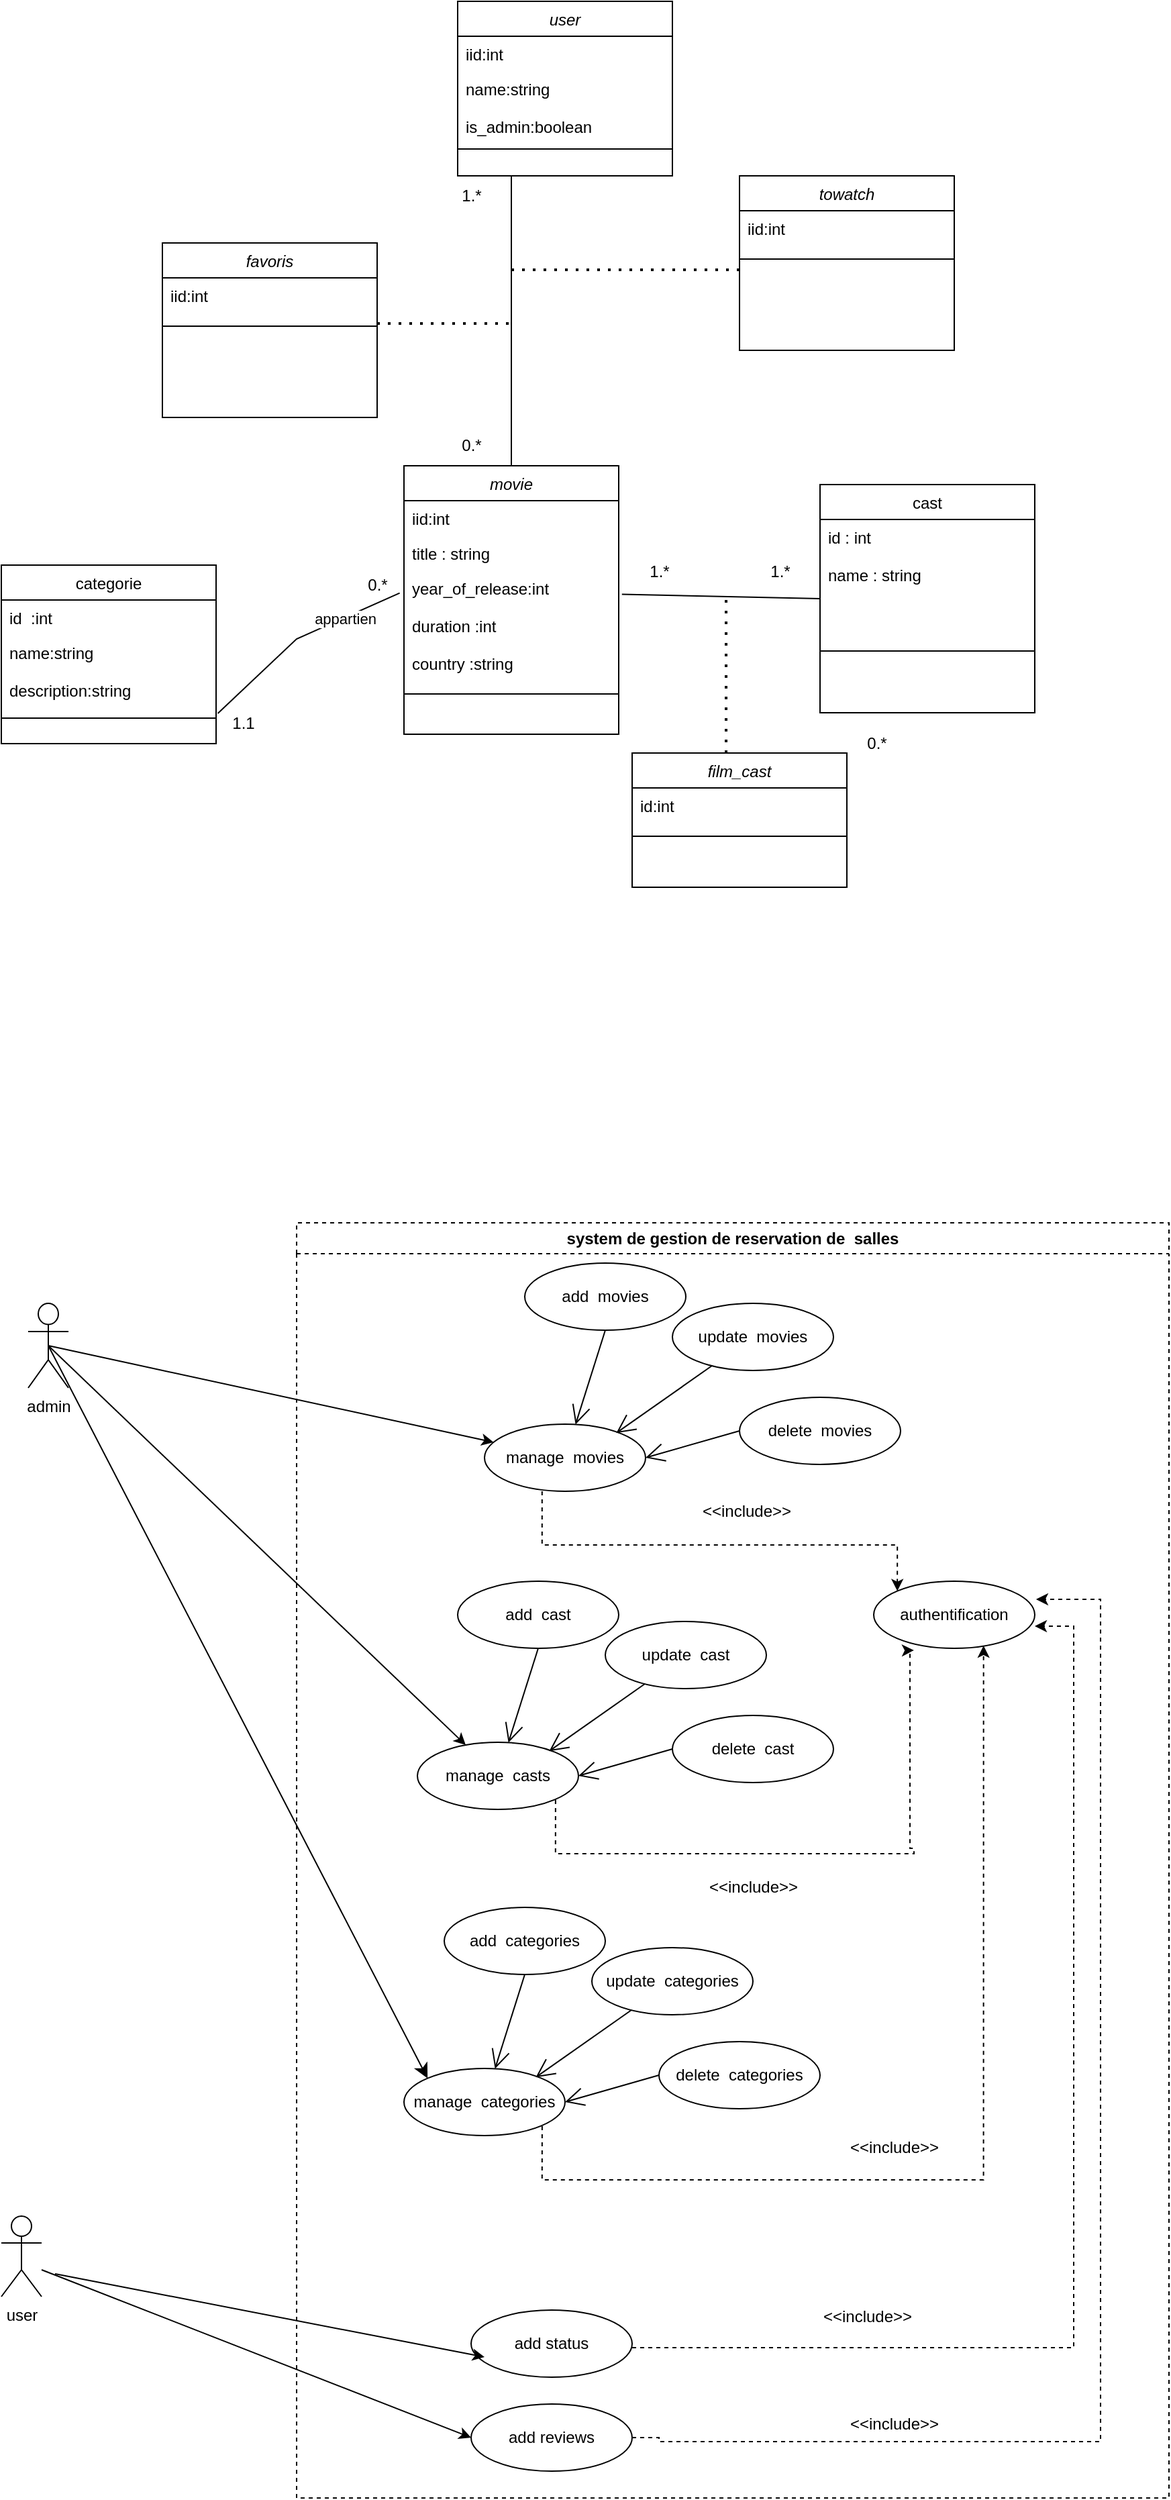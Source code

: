 <mxfile version="22.1.7" type="github">
  <diagram id="C5RBs43oDa-KdzZeNtuy" name="Page-1">
    <mxGraphModel dx="664" dy="873" grid="1" gridSize="10" guides="1" tooltips="1" connect="1" arrows="1" fold="1" page="1" pageScale="1" pageWidth="1169" pageHeight="1654" math="0" shadow="0">
      <root>
        <mxCell id="WIyWlLk6GJQsqaUBKTNV-0" />
        <mxCell id="WIyWlLk6GJQsqaUBKTNV-1" parent="WIyWlLk6GJQsqaUBKTNV-0" />
        <mxCell id="AUMObjJzkd-vCl0NootR-0" value="movie" style="swimlane;fontStyle=2;align=center;verticalAlign=top;childLayout=stackLayout;horizontal=1;startSize=26;horizontalStack=0;resizeParent=1;resizeLast=0;collapsible=1;marginBottom=0;rounded=0;shadow=0;strokeWidth=1;" parent="WIyWlLk6GJQsqaUBKTNV-1" vertex="1">
          <mxGeometry x="350" y="386" width="160" height="200" as="geometry">
            <mxRectangle x="230" y="140" width="160" height="26" as="alternateBounds" />
          </mxGeometry>
        </mxCell>
        <mxCell id="AUMObjJzkd-vCl0NootR-1" value="iid:int" style="text;align=left;verticalAlign=top;spacingLeft=4;spacingRight=4;overflow=hidden;rotatable=0;points=[[0,0.5],[1,0.5]];portConstraint=eastwest;" parent="AUMObjJzkd-vCl0NootR-0" vertex="1">
          <mxGeometry y="26" width="160" height="26" as="geometry" />
        </mxCell>
        <mxCell id="AUMObjJzkd-vCl0NootR-2" value="title : string" style="text;align=left;verticalAlign=top;spacingLeft=4;spacingRight=4;overflow=hidden;rotatable=0;points=[[0,0.5],[1,0.5]];portConstraint=eastwest;rounded=0;shadow=0;html=0;" parent="AUMObjJzkd-vCl0NootR-0" vertex="1">
          <mxGeometry y="52" width="160" height="26" as="geometry" />
        </mxCell>
        <mxCell id="AUMObjJzkd-vCl0NootR-3" value="year_of_release:int&#xa;&#xa;duration :int&#xa;&#xa;country :string" style="text;align=left;verticalAlign=top;spacingLeft=4;spacingRight=4;overflow=hidden;rotatable=0;points=[[0,0.5],[1,0.5]];portConstraint=eastwest;rounded=0;shadow=0;html=0;" parent="AUMObjJzkd-vCl0NootR-0" vertex="1">
          <mxGeometry y="78" width="160" height="82" as="geometry" />
        </mxCell>
        <mxCell id="AUMObjJzkd-vCl0NootR-4" value="" style="line;html=1;strokeWidth=1;align=left;verticalAlign=middle;spacingTop=-1;spacingLeft=3;spacingRight=3;rotatable=0;labelPosition=right;points=[];portConstraint=eastwest;" parent="AUMObjJzkd-vCl0NootR-0" vertex="1">
          <mxGeometry y="160" width="160" height="20" as="geometry" />
        </mxCell>
        <mxCell id="AUMObjJzkd-vCl0NootR-8" value="cast" style="swimlane;fontStyle=0;align=center;verticalAlign=top;childLayout=stackLayout;horizontal=1;startSize=26;horizontalStack=0;resizeParent=1;resizeLast=0;collapsible=1;marginBottom=0;rounded=0;shadow=0;strokeWidth=1;" parent="WIyWlLk6GJQsqaUBKTNV-1" vertex="1">
          <mxGeometry x="660" y="400" width="160" height="170" as="geometry">
            <mxRectangle x="550" y="140" width="160" height="26" as="alternateBounds" />
          </mxGeometry>
        </mxCell>
        <mxCell id="AUMObjJzkd-vCl0NootR-9" value="id : int&#xa;&#xa;name : string" style="text;align=left;verticalAlign=top;spacingLeft=4;spacingRight=4;overflow=hidden;rotatable=0;points=[[0,0.5],[1,0.5]];portConstraint=eastwest;" parent="AUMObjJzkd-vCl0NootR-8" vertex="1">
          <mxGeometry y="26" width="160" height="94" as="geometry" />
        </mxCell>
        <mxCell id="AUMObjJzkd-vCl0NootR-14" value="" style="line;html=1;strokeWidth=1;align=left;verticalAlign=middle;spacingTop=-1;spacingLeft=3;spacingRight=3;rotatable=0;labelPosition=right;points=[];portConstraint=eastwest;" parent="AUMObjJzkd-vCl0NootR-8" vertex="1">
          <mxGeometry y="120" width="160" height="8" as="geometry" />
        </mxCell>
        <mxCell id="AUMObjJzkd-vCl0NootR-15" value="" style="endArrow=none;html=1;rounded=0;entryX=-0.02;entryY=0.205;entryDx=0;entryDy=0;entryPerimeter=0;exitX=1.008;exitY=1.009;exitDx=0;exitDy=0;exitPerimeter=0;" parent="WIyWlLk6GJQsqaUBKTNV-1" source="AUMObjJzkd-vCl0NootR-55" target="AUMObjJzkd-vCl0NootR-3" edge="1">
          <mxGeometry width="50" height="50" relative="1" as="geometry">
            <mxPoint x="270" y="660" as="sourcePoint" />
            <mxPoint x="280" y="570" as="targetPoint" />
            <Array as="points">
              <mxPoint x="270" y="515" />
            </Array>
          </mxGeometry>
        </mxCell>
        <mxCell id="AUMObjJzkd-vCl0NootR-16" value="appartien" style="edgeLabel;html=1;align=center;verticalAlign=middle;resizable=0;points=[];" parent="AUMObjJzkd-vCl0NootR-15" vertex="1" connectable="0">
          <mxGeometry x="0.457" y="-1" relative="1" as="geometry">
            <mxPoint as="offset" />
          </mxGeometry>
        </mxCell>
        <mxCell id="AUMObjJzkd-vCl0NootR-17" value="" style="endArrow=none;html=1;rounded=0;entryX=1.015;entryY=0.216;entryDx=0;entryDy=0;entryPerimeter=0;exitX=0;exitY=0.5;exitDx=0;exitDy=0;" parent="WIyWlLk6GJQsqaUBKTNV-1" source="AUMObjJzkd-vCl0NootR-8" target="AUMObjJzkd-vCl0NootR-3" edge="1">
          <mxGeometry width="50" height="50" relative="1" as="geometry">
            <mxPoint x="660" y="515" as="sourcePoint" />
            <mxPoint x="580" y="590" as="targetPoint" />
            <Array as="points" />
          </mxGeometry>
        </mxCell>
        <mxCell id="AUMObjJzkd-vCl0NootR-18" value="0.*" style="text;html=1;align=center;verticalAlign=middle;resizable=0;points=[];autosize=1;strokeColor=none;fillColor=none;" parent="WIyWlLk6GJQsqaUBKTNV-1" vertex="1">
          <mxGeometry x="310" y="460" width="40" height="30" as="geometry" />
        </mxCell>
        <mxCell id="AUMObjJzkd-vCl0NootR-20" value="0.*" style="text;html=1;align=center;verticalAlign=middle;resizable=0;points=[];autosize=1;strokeColor=none;fillColor=none;" parent="WIyWlLk6GJQsqaUBKTNV-1" vertex="1">
          <mxGeometry x="682" y="578" width="40" height="30" as="geometry" />
        </mxCell>
        <mxCell id="AUMObjJzkd-vCl0NootR-22" value="user" style="swimlane;fontStyle=2;align=center;verticalAlign=top;childLayout=stackLayout;horizontal=1;startSize=26;horizontalStack=0;resizeParent=1;resizeLast=0;collapsible=1;marginBottom=0;rounded=0;shadow=0;strokeWidth=1;" parent="WIyWlLk6GJQsqaUBKTNV-1" vertex="1">
          <mxGeometry x="390" y="40" width="160" height="130" as="geometry">
            <mxRectangle x="230" y="140" width="160" height="26" as="alternateBounds" />
          </mxGeometry>
        </mxCell>
        <mxCell id="AUMObjJzkd-vCl0NootR-23" value="iid:int" style="text;align=left;verticalAlign=top;spacingLeft=4;spacingRight=4;overflow=hidden;rotatable=0;points=[[0,0.5],[1,0.5]];portConstraint=eastwest;" parent="AUMObjJzkd-vCl0NootR-22" vertex="1">
          <mxGeometry y="26" width="160" height="26" as="geometry" />
        </mxCell>
        <mxCell id="AUMObjJzkd-vCl0NootR-24" value="name:string&#xa;&#xa;is_admin:boolean&#xa;" style="text;align=left;verticalAlign=top;spacingLeft=4;spacingRight=4;overflow=hidden;rotatable=0;points=[[0,0.5],[1,0.5]];portConstraint=eastwest;rounded=0;shadow=0;html=0;" parent="AUMObjJzkd-vCl0NootR-22" vertex="1">
          <mxGeometry y="52" width="160" height="48" as="geometry" />
        </mxCell>
        <mxCell id="AUMObjJzkd-vCl0NootR-25" value="" style="line;html=1;strokeWidth=1;align=left;verticalAlign=middle;spacingTop=-1;spacingLeft=3;spacingRight=3;rotatable=0;labelPosition=right;points=[];portConstraint=eastwest;" parent="AUMObjJzkd-vCl0NootR-22" vertex="1">
          <mxGeometry y="100" width="160" height="20" as="geometry" />
        </mxCell>
        <mxCell id="AUMObjJzkd-vCl0NootR-26" value="" style="endArrow=none;html=1;rounded=0;exitX=0.5;exitY=0;exitDx=0;exitDy=0;entryX=0.25;entryY=1;entryDx=0;entryDy=0;" parent="WIyWlLk6GJQsqaUBKTNV-1" source="AUMObjJzkd-vCl0NootR-0" target="AUMObjJzkd-vCl0NootR-22" edge="1">
          <mxGeometry width="50" height="50" relative="1" as="geometry">
            <mxPoint x="640" y="370" as="sourcePoint" />
            <mxPoint x="420" y="170" as="targetPoint" />
            <Array as="points">
              <mxPoint x="430" y="280" />
            </Array>
          </mxGeometry>
        </mxCell>
        <mxCell id="AUMObjJzkd-vCl0NootR-30" value="0.*" style="text;html=1;align=center;verticalAlign=middle;resizable=0;points=[];autosize=1;strokeColor=none;fillColor=none;" parent="WIyWlLk6GJQsqaUBKTNV-1" vertex="1">
          <mxGeometry x="380" y="356" width="40" height="30" as="geometry" />
        </mxCell>
        <mxCell id="AUMObjJzkd-vCl0NootR-33" value="1.*" style="text;html=1;align=center;verticalAlign=middle;resizable=0;points=[];autosize=1;strokeColor=none;fillColor=none;" parent="WIyWlLk6GJQsqaUBKTNV-1" vertex="1">
          <mxGeometry x="380" y="170" width="40" height="30" as="geometry" />
        </mxCell>
        <mxCell id="AUMObjJzkd-vCl0NootR-36" value="" style="endArrow=none;dashed=1;html=1;dashPattern=1 3;strokeWidth=2;rounded=0;" parent="WIyWlLk6GJQsqaUBKTNV-1" edge="1">
          <mxGeometry width="50" height="50" relative="1" as="geometry">
            <mxPoint x="330" y="280" as="sourcePoint" />
            <mxPoint x="430" y="280" as="targetPoint" />
          </mxGeometry>
        </mxCell>
        <mxCell id="AUMObjJzkd-vCl0NootR-37" value="" style="endArrow=none;dashed=1;html=1;dashPattern=1 3;strokeWidth=2;rounded=0;" parent="WIyWlLk6GJQsqaUBKTNV-1" edge="1">
          <mxGeometry width="50" height="50" relative="1" as="geometry">
            <mxPoint x="430" y="240" as="sourcePoint" />
            <mxPoint x="600" y="240" as="targetPoint" />
          </mxGeometry>
        </mxCell>
        <mxCell id="AUMObjJzkd-vCl0NootR-38" value="favoris" style="swimlane;fontStyle=2;align=center;verticalAlign=top;childLayout=stackLayout;horizontal=1;startSize=26;horizontalStack=0;resizeParent=1;resizeLast=0;collapsible=1;marginBottom=0;rounded=0;shadow=0;strokeWidth=1;" parent="WIyWlLk6GJQsqaUBKTNV-1" vertex="1">
          <mxGeometry x="170" y="220" width="160" height="130" as="geometry">
            <mxRectangle x="230" y="140" width="160" height="26" as="alternateBounds" />
          </mxGeometry>
        </mxCell>
        <mxCell id="AUMObjJzkd-vCl0NootR-39" value="iid:int" style="text;align=left;verticalAlign=top;spacingLeft=4;spacingRight=4;overflow=hidden;rotatable=0;points=[[0,0.5],[1,0.5]];portConstraint=eastwest;" parent="AUMObjJzkd-vCl0NootR-38" vertex="1">
          <mxGeometry y="26" width="160" height="26" as="geometry" />
        </mxCell>
        <mxCell id="AUMObjJzkd-vCl0NootR-41" value="" style="line;html=1;strokeWidth=1;align=left;verticalAlign=middle;spacingTop=-1;spacingLeft=3;spacingRight=3;rotatable=0;labelPosition=right;points=[];portConstraint=eastwest;" parent="AUMObjJzkd-vCl0NootR-38" vertex="1">
          <mxGeometry y="52" width="160" height="20" as="geometry" />
        </mxCell>
        <mxCell id="AUMObjJzkd-vCl0NootR-43" value="towatch" style="swimlane;fontStyle=2;align=center;verticalAlign=top;childLayout=stackLayout;horizontal=1;startSize=26;horizontalStack=0;resizeParent=1;resizeLast=0;collapsible=1;marginBottom=0;rounded=0;shadow=0;strokeWidth=1;" parent="WIyWlLk6GJQsqaUBKTNV-1" vertex="1">
          <mxGeometry x="600" y="170" width="160" height="130" as="geometry">
            <mxRectangle x="230" y="140" width="160" height="26" as="alternateBounds" />
          </mxGeometry>
        </mxCell>
        <mxCell id="AUMObjJzkd-vCl0NootR-44" value="iid:int" style="text;align=left;verticalAlign=top;spacingLeft=4;spacingRight=4;overflow=hidden;rotatable=0;points=[[0,0.5],[1,0.5]];portConstraint=eastwest;" parent="AUMObjJzkd-vCl0NootR-43" vertex="1">
          <mxGeometry y="26" width="160" height="26" as="geometry" />
        </mxCell>
        <mxCell id="AUMObjJzkd-vCl0NootR-46" value="" style="line;html=1;strokeWidth=1;align=left;verticalAlign=middle;spacingTop=-1;spacingLeft=3;spacingRight=3;rotatable=0;labelPosition=right;points=[];portConstraint=eastwest;" parent="AUMObjJzkd-vCl0NootR-43" vertex="1">
          <mxGeometry y="52" width="160" height="20" as="geometry" />
        </mxCell>
        <mxCell id="AUMObjJzkd-vCl0NootR-48" value="" style="endArrow=none;dashed=1;html=1;dashPattern=1 3;strokeWidth=2;rounded=0;" parent="WIyWlLk6GJQsqaUBKTNV-1" edge="1">
          <mxGeometry width="50" height="50" relative="1" as="geometry">
            <mxPoint x="590" y="600" as="sourcePoint" />
            <mxPoint x="590" y="480" as="targetPoint" />
          </mxGeometry>
        </mxCell>
        <mxCell id="AUMObjJzkd-vCl0NootR-49" value="film_cast" style="swimlane;fontStyle=2;align=center;verticalAlign=top;childLayout=stackLayout;horizontal=1;startSize=26;horizontalStack=0;resizeParent=1;resizeLast=0;collapsible=1;marginBottom=0;rounded=0;shadow=0;strokeWidth=1;" parent="WIyWlLk6GJQsqaUBKTNV-1" vertex="1">
          <mxGeometry x="520" y="600" width="160" height="100" as="geometry">
            <mxRectangle x="230" y="140" width="160" height="26" as="alternateBounds" />
          </mxGeometry>
        </mxCell>
        <mxCell id="AUMObjJzkd-vCl0NootR-50" value="id:int" style="text;align=left;verticalAlign=top;spacingLeft=4;spacingRight=4;overflow=hidden;rotatable=0;points=[[0,0.5],[1,0.5]];portConstraint=eastwest;" parent="AUMObjJzkd-vCl0NootR-49" vertex="1">
          <mxGeometry y="26" width="160" height="26" as="geometry" />
        </mxCell>
        <mxCell id="AUMObjJzkd-vCl0NootR-52" value="" style="line;html=1;strokeWidth=1;align=left;verticalAlign=middle;spacingTop=-1;spacingLeft=3;spacingRight=3;rotatable=0;labelPosition=right;points=[];portConstraint=eastwest;" parent="AUMObjJzkd-vCl0NootR-49" vertex="1">
          <mxGeometry y="52" width="160" height="20" as="geometry" />
        </mxCell>
        <mxCell id="AUMObjJzkd-vCl0NootR-53" value="categorie" style="swimlane;fontStyle=0;align=center;verticalAlign=top;childLayout=stackLayout;horizontal=1;startSize=26;horizontalStack=0;resizeParent=1;resizeLast=0;collapsible=1;marginBottom=0;rounded=0;shadow=0;strokeWidth=1;" parent="WIyWlLk6GJQsqaUBKTNV-1" vertex="1">
          <mxGeometry x="50" y="460" width="160" height="133" as="geometry">
            <mxRectangle x="100" y="590" width="160" height="26" as="alternateBounds" />
          </mxGeometry>
        </mxCell>
        <mxCell id="AUMObjJzkd-vCl0NootR-54" value="id  :int" style="text;align=left;verticalAlign=top;spacingLeft=4;spacingRight=4;overflow=hidden;rotatable=0;points=[[0,0.5],[1,0.5]];portConstraint=eastwest;" parent="AUMObjJzkd-vCl0NootR-53" vertex="1">
          <mxGeometry y="26" width="160" height="26" as="geometry" />
        </mxCell>
        <mxCell id="AUMObjJzkd-vCl0NootR-55" value="name:string&#xa;&#xa;description:string" style="text;align=left;verticalAlign=top;spacingLeft=4;spacingRight=4;overflow=hidden;rotatable=0;points=[[0,0.5],[1,0.5]];portConstraint=eastwest;rounded=0;shadow=0;html=0;" parent="AUMObjJzkd-vCl0NootR-53" vertex="1">
          <mxGeometry y="52" width="160" height="58" as="geometry" />
        </mxCell>
        <mxCell id="AUMObjJzkd-vCl0NootR-56" value="" style="line;html=1;strokeWidth=1;align=left;verticalAlign=middle;spacingTop=-1;spacingLeft=3;spacingRight=3;rotatable=0;labelPosition=right;points=[];portConstraint=eastwest;" parent="AUMObjJzkd-vCl0NootR-53" vertex="1">
          <mxGeometry y="110" width="160" height="8" as="geometry" />
        </mxCell>
        <mxCell id="AUMObjJzkd-vCl0NootR-57" value="1.1" style="text;html=1;align=center;verticalAlign=middle;resizable=0;points=[];autosize=1;strokeColor=none;fillColor=none;" parent="WIyWlLk6GJQsqaUBKTNV-1" vertex="1">
          <mxGeometry x="210" y="563" width="40" height="30" as="geometry" />
        </mxCell>
        <mxCell id="lBezWwDIUkT2fxU4nkUT-0" value="1.*" style="text;html=1;align=center;verticalAlign=middle;resizable=0;points=[];autosize=1;strokeColor=none;fillColor=none;" parent="WIyWlLk6GJQsqaUBKTNV-1" vertex="1">
          <mxGeometry x="520" y="450" width="40" height="30" as="geometry" />
        </mxCell>
        <mxCell id="lBezWwDIUkT2fxU4nkUT-1" value="1.*" style="text;html=1;align=center;verticalAlign=middle;resizable=0;points=[];autosize=1;strokeColor=none;fillColor=none;" parent="WIyWlLk6GJQsqaUBKTNV-1" vertex="1">
          <mxGeometry x="610" y="450" width="40" height="30" as="geometry" />
        </mxCell>
        <mxCell id="lBezWwDIUkT2fxU4nkUT-2" value="system de gestion de reservation de&amp;nbsp; salles" style="swimlane;whiteSpace=wrap;html=1;dashed=1;" parent="WIyWlLk6GJQsqaUBKTNV-1" vertex="1">
          <mxGeometry x="270" y="950" width="650" height="950" as="geometry" />
        </mxCell>
        <mxCell id="lBezWwDIUkT2fxU4nkUT-3" style="edgeStyle=orthogonalEdgeStyle;rounded=0;orthogonalLoop=1;jettySize=auto;html=1;exitX=0.5;exitY=1;exitDx=0;exitDy=0;dashed=1;entryX=0;entryY=0;entryDx=0;entryDy=0;" parent="lBezWwDIUkT2fxU4nkUT-2" target="lBezWwDIUkT2fxU4nkUT-5" edge="1">
          <mxGeometry relative="1" as="geometry">
            <mxPoint x="182.9" y="200.0" as="sourcePoint" />
            <mxPoint x="360.0" y="235.478" as="targetPoint" />
            <Array as="points">
              <mxPoint x="183" y="240" />
              <mxPoint x="447" y="240" />
            </Array>
          </mxGeometry>
        </mxCell>
        <mxCell id="lBezWwDIUkT2fxU4nkUT-4" value="manage&amp;nbsp; movies" style="ellipse;whiteSpace=wrap;html=1;" parent="lBezWwDIUkT2fxU4nkUT-2" vertex="1">
          <mxGeometry x="140" y="150" width="120" height="50" as="geometry" />
        </mxCell>
        <mxCell id="lBezWwDIUkT2fxU4nkUT-5" value="authentification" style="ellipse;whiteSpace=wrap;html=1;" parent="lBezWwDIUkT2fxU4nkUT-2" vertex="1">
          <mxGeometry x="430" y="267" width="120" height="50" as="geometry" />
        </mxCell>
        <mxCell id="lBezWwDIUkT2fxU4nkUT-6" value="add status" style="ellipse;whiteSpace=wrap;html=1;" parent="lBezWwDIUkT2fxU4nkUT-2" vertex="1">
          <mxGeometry x="130" y="810" width="120" height="50" as="geometry" />
        </mxCell>
        <mxCell id="lBezWwDIUkT2fxU4nkUT-7" value="delete&amp;nbsp; movies" style="ellipse;whiteSpace=wrap;html=1;" parent="lBezWwDIUkT2fxU4nkUT-2" vertex="1">
          <mxGeometry x="330" y="130" width="120" height="50" as="geometry" />
        </mxCell>
        <mxCell id="lBezWwDIUkT2fxU4nkUT-8" value="&amp;lt;&amp;lt;include&amp;gt;&amp;gt;" style="text;html=1;align=center;verticalAlign=middle;resizable=0;points=[];autosize=1;strokeColor=none;fillColor=none;" parent="lBezWwDIUkT2fxU4nkUT-2" vertex="1">
          <mxGeometry x="290" y="200" width="90" height="30" as="geometry" />
        </mxCell>
        <mxCell id="lBezWwDIUkT2fxU4nkUT-21" value="" style="endArrow=open;endFill=1;endSize=12;html=1;rounded=0;" parent="lBezWwDIUkT2fxU4nkUT-2" target="lBezWwDIUkT2fxU4nkUT-4" edge="1">
          <mxGeometry width="160" relative="1" as="geometry">
            <mxPoint x="230" y="80" as="sourcePoint" />
            <mxPoint x="190" y="70" as="targetPoint" />
          </mxGeometry>
        </mxCell>
        <mxCell id="lBezWwDIUkT2fxU4nkUT-23" value="add&amp;nbsp; movies" style="ellipse;whiteSpace=wrap;html=1;" parent="lBezWwDIUkT2fxU4nkUT-2" vertex="1">
          <mxGeometry x="170" y="30" width="120" height="50" as="geometry" />
        </mxCell>
        <mxCell id="lBezWwDIUkT2fxU4nkUT-22" value="update&amp;nbsp; movies" style="ellipse;whiteSpace=wrap;html=1;" parent="lBezWwDIUkT2fxU4nkUT-2" vertex="1">
          <mxGeometry x="280" y="60" width="120" height="50" as="geometry" />
        </mxCell>
        <mxCell id="lBezWwDIUkT2fxU4nkUT-20" value="" style="endArrow=open;endFill=1;endSize=12;html=1;rounded=0;entryX=0.818;entryY=0.132;entryDx=0;entryDy=0;entryPerimeter=0;" parent="lBezWwDIUkT2fxU4nkUT-2" source="lBezWwDIUkT2fxU4nkUT-22" target="lBezWwDIUkT2fxU4nkUT-4" edge="1">
          <mxGeometry width="160" relative="1" as="geometry">
            <mxPoint x="310" y="120" as="sourcePoint" />
            <mxPoint x="300" y="110" as="targetPoint" />
          </mxGeometry>
        </mxCell>
        <mxCell id="lBezWwDIUkT2fxU4nkUT-25" value="" style="endArrow=open;endFill=1;endSize=12;html=1;rounded=0;exitX=0;exitY=0.5;exitDx=0;exitDy=0;entryX=1;entryY=0.5;entryDx=0;entryDy=0;" parent="lBezWwDIUkT2fxU4nkUT-2" source="lBezWwDIUkT2fxU4nkUT-7" target="lBezWwDIUkT2fxU4nkUT-4" edge="1">
          <mxGeometry width="160" relative="1" as="geometry">
            <mxPoint x="140" y="200" as="sourcePoint" />
            <mxPoint x="300" y="200" as="targetPoint" />
          </mxGeometry>
        </mxCell>
        <mxCell id="lBezWwDIUkT2fxU4nkUT-27" value="manage&amp;nbsp; casts" style="ellipse;whiteSpace=wrap;html=1;" parent="lBezWwDIUkT2fxU4nkUT-2" vertex="1">
          <mxGeometry x="90" y="387" width="120" height="50" as="geometry" />
        </mxCell>
        <mxCell id="lBezWwDIUkT2fxU4nkUT-29" value="delete&amp;nbsp; cast" style="ellipse;whiteSpace=wrap;html=1;" parent="lBezWwDIUkT2fxU4nkUT-2" vertex="1">
          <mxGeometry x="280" y="367" width="120" height="50" as="geometry" />
        </mxCell>
        <mxCell id="lBezWwDIUkT2fxU4nkUT-31" value="" style="endArrow=open;endFill=1;endSize=12;html=1;rounded=0;" parent="lBezWwDIUkT2fxU4nkUT-2" target="lBezWwDIUkT2fxU4nkUT-27" edge="1">
          <mxGeometry width="160" relative="1" as="geometry">
            <mxPoint x="180" y="317" as="sourcePoint" />
            <mxPoint x="140" y="307" as="targetPoint" />
          </mxGeometry>
        </mxCell>
        <mxCell id="lBezWwDIUkT2fxU4nkUT-32" value="add&amp;nbsp; cast" style="ellipse;whiteSpace=wrap;html=1;" parent="lBezWwDIUkT2fxU4nkUT-2" vertex="1">
          <mxGeometry x="120" y="267" width="120" height="50" as="geometry" />
        </mxCell>
        <mxCell id="lBezWwDIUkT2fxU4nkUT-33" value="update&amp;nbsp; cast" style="ellipse;whiteSpace=wrap;html=1;" parent="lBezWwDIUkT2fxU4nkUT-2" vertex="1">
          <mxGeometry x="230" y="297" width="120" height="50" as="geometry" />
        </mxCell>
        <mxCell id="lBezWwDIUkT2fxU4nkUT-34" value="" style="endArrow=open;endFill=1;endSize=12;html=1;rounded=0;entryX=0.818;entryY=0.132;entryDx=0;entryDy=0;entryPerimeter=0;" parent="lBezWwDIUkT2fxU4nkUT-2" source="lBezWwDIUkT2fxU4nkUT-33" target="lBezWwDIUkT2fxU4nkUT-27" edge="1">
          <mxGeometry width="160" relative="1" as="geometry">
            <mxPoint x="260" y="357" as="sourcePoint" />
            <mxPoint x="250" y="347" as="targetPoint" />
          </mxGeometry>
        </mxCell>
        <mxCell id="lBezWwDIUkT2fxU4nkUT-35" value="" style="endArrow=open;endFill=1;endSize=12;html=1;rounded=0;exitX=0;exitY=0.5;exitDx=0;exitDy=0;entryX=1;entryY=0.5;entryDx=0;entryDy=0;" parent="lBezWwDIUkT2fxU4nkUT-2" source="lBezWwDIUkT2fxU4nkUT-29" target="lBezWwDIUkT2fxU4nkUT-27" edge="1">
          <mxGeometry width="160" relative="1" as="geometry">
            <mxPoint x="90" y="437" as="sourcePoint" />
            <mxPoint x="250" y="437" as="targetPoint" />
          </mxGeometry>
        </mxCell>
        <mxCell id="lBezWwDIUkT2fxU4nkUT-39" style="edgeStyle=orthogonalEdgeStyle;rounded=0;orthogonalLoop=1;jettySize=auto;html=1;exitX=0.5;exitY=1;exitDx=0;exitDy=0;dashed=1;entryX=0.25;entryY=1.029;entryDx=0;entryDy=0;entryPerimeter=0;" parent="lBezWwDIUkT2fxU4nkUT-2" target="lBezWwDIUkT2fxU4nkUT-5" edge="1">
          <mxGeometry relative="1" as="geometry">
            <mxPoint x="192.94" y="430.0" as="sourcePoint" />
            <mxPoint x="457.04" y="505" as="targetPoint" />
            <Array as="points">
              <mxPoint x="193" y="470" />
              <mxPoint x="460" y="470" />
              <mxPoint x="460" y="466" />
              <mxPoint x="457" y="466" />
              <mxPoint x="457" y="319" />
            </Array>
          </mxGeometry>
        </mxCell>
        <mxCell id="lBezWwDIUkT2fxU4nkUT-40" value="manage&amp;nbsp; categories" style="ellipse;whiteSpace=wrap;html=1;" parent="lBezWwDIUkT2fxU4nkUT-2" vertex="1">
          <mxGeometry x="80" y="630" width="120" height="50" as="geometry" />
        </mxCell>
        <mxCell id="lBezWwDIUkT2fxU4nkUT-41" value="delete&amp;nbsp; categories" style="ellipse;whiteSpace=wrap;html=1;" parent="lBezWwDIUkT2fxU4nkUT-2" vertex="1">
          <mxGeometry x="270" y="610" width="120" height="50" as="geometry" />
        </mxCell>
        <mxCell id="lBezWwDIUkT2fxU4nkUT-42" value="" style="endArrow=open;endFill=1;endSize=12;html=1;rounded=0;" parent="lBezWwDIUkT2fxU4nkUT-2" target="lBezWwDIUkT2fxU4nkUT-40" edge="1">
          <mxGeometry width="160" relative="1" as="geometry">
            <mxPoint x="170" y="560" as="sourcePoint" />
            <mxPoint x="130" y="550" as="targetPoint" />
          </mxGeometry>
        </mxCell>
        <mxCell id="lBezWwDIUkT2fxU4nkUT-43" value="update&amp;nbsp; categories" style="ellipse;whiteSpace=wrap;html=1;" parent="lBezWwDIUkT2fxU4nkUT-2" vertex="1">
          <mxGeometry x="220" y="540" width="120" height="50" as="geometry" />
        </mxCell>
        <mxCell id="lBezWwDIUkT2fxU4nkUT-44" value="" style="endArrow=open;endFill=1;endSize=12;html=1;rounded=0;entryX=0.818;entryY=0.132;entryDx=0;entryDy=0;entryPerimeter=0;" parent="lBezWwDIUkT2fxU4nkUT-2" source="lBezWwDIUkT2fxU4nkUT-43" target="lBezWwDIUkT2fxU4nkUT-40" edge="1">
          <mxGeometry width="160" relative="1" as="geometry">
            <mxPoint x="250" y="600" as="sourcePoint" />
            <mxPoint x="240" y="590" as="targetPoint" />
          </mxGeometry>
        </mxCell>
        <mxCell id="lBezWwDIUkT2fxU4nkUT-45" value="" style="endArrow=open;endFill=1;endSize=12;html=1;rounded=0;exitX=0;exitY=0.5;exitDx=0;exitDy=0;entryX=1;entryY=0.5;entryDx=0;entryDy=0;" parent="lBezWwDIUkT2fxU4nkUT-2" source="lBezWwDIUkT2fxU4nkUT-41" target="lBezWwDIUkT2fxU4nkUT-40" edge="1">
          <mxGeometry width="160" relative="1" as="geometry">
            <mxPoint x="80" y="680" as="sourcePoint" />
            <mxPoint x="240" y="680" as="targetPoint" />
          </mxGeometry>
        </mxCell>
        <mxCell id="lBezWwDIUkT2fxU4nkUT-46" style="edgeStyle=orthogonalEdgeStyle;rounded=0;orthogonalLoop=1;jettySize=auto;html=1;exitX=0.5;exitY=1;exitDx=0;exitDy=0;dashed=1;entryX=0.682;entryY=0.96;entryDx=0;entryDy=0;entryPerimeter=0;" parent="lBezWwDIUkT2fxU4nkUT-2" target="lBezWwDIUkT2fxU4nkUT-5" edge="1">
          <mxGeometry relative="1" as="geometry">
            <mxPoint x="182.94" y="673.0" as="sourcePoint" />
            <mxPoint x="450" y="561" as="targetPoint" />
            <Array as="points">
              <mxPoint x="183" y="713" />
              <mxPoint x="512" y="713" />
            </Array>
          </mxGeometry>
        </mxCell>
        <mxCell id="lBezWwDIUkT2fxU4nkUT-47" value="add&amp;nbsp; categories" style="ellipse;whiteSpace=wrap;html=1;" parent="lBezWwDIUkT2fxU4nkUT-2" vertex="1">
          <mxGeometry x="110" y="510" width="120" height="50" as="geometry" />
        </mxCell>
        <mxCell id="lBezWwDIUkT2fxU4nkUT-48" value="&amp;lt;&amp;lt;include&amp;gt;&amp;gt;" style="text;html=1;align=center;verticalAlign=middle;resizable=0;points=[];autosize=1;strokeColor=none;fillColor=none;" parent="lBezWwDIUkT2fxU4nkUT-2" vertex="1">
          <mxGeometry x="295" y="480" width="90" height="30" as="geometry" />
        </mxCell>
        <mxCell id="lBezWwDIUkT2fxU4nkUT-49" value="&amp;lt;&amp;lt;include&amp;gt;&amp;gt;" style="text;html=1;align=center;verticalAlign=middle;resizable=0;points=[];autosize=1;strokeColor=none;fillColor=none;" parent="lBezWwDIUkT2fxU4nkUT-2" vertex="1">
          <mxGeometry x="400" y="674" width="90" height="30" as="geometry" />
        </mxCell>
        <mxCell id="lBezWwDIUkT2fxU4nkUT-50" value="add reviews" style="ellipse;whiteSpace=wrap;html=1;" parent="lBezWwDIUkT2fxU4nkUT-2" vertex="1">
          <mxGeometry x="130" y="880" width="120" height="50" as="geometry" />
        </mxCell>
        <mxCell id="lBezWwDIUkT2fxU4nkUT-52" style="edgeStyle=orthogonalEdgeStyle;rounded=0;orthogonalLoop=1;jettySize=auto;html=1;dashed=1;entryX=1;entryY=0.669;entryDx=0;entryDy=0;entryPerimeter=0;" parent="lBezWwDIUkT2fxU4nkUT-2" target="lBezWwDIUkT2fxU4nkUT-5" edge="1">
          <mxGeometry relative="1" as="geometry">
            <mxPoint x="250" y="838" as="sourcePoint" />
            <mxPoint x="579.09" y="440" as="targetPoint" />
            <Array as="points">
              <mxPoint x="250" y="838" />
              <mxPoint x="579" y="838" />
              <mxPoint x="579" y="301" />
            </Array>
          </mxGeometry>
        </mxCell>
        <mxCell id="lBezWwDIUkT2fxU4nkUT-53" style="edgeStyle=orthogonalEdgeStyle;rounded=0;orthogonalLoop=1;jettySize=auto;html=1;exitX=1;exitY=0.5;exitDx=0;exitDy=0;dashed=1;entryX=1.008;entryY=0.269;entryDx=0;entryDy=0;entryPerimeter=0;" parent="lBezWwDIUkT2fxU4nkUT-2" source="lBezWwDIUkT2fxU4nkUT-50" target="lBezWwDIUkT2fxU4nkUT-5" edge="1">
          <mxGeometry relative="1" as="geometry">
            <mxPoint x="270.03" y="868.0" as="sourcePoint" />
            <mxPoint x="599.09" y="510" as="targetPoint" />
            <Array as="points">
              <mxPoint x="270" y="905" />
              <mxPoint x="270" y="908" />
              <mxPoint x="599" y="908" />
              <mxPoint x="599" y="281" />
            </Array>
          </mxGeometry>
        </mxCell>
        <mxCell id="lBezWwDIUkT2fxU4nkUT-54" value="&amp;lt;&amp;lt;include&amp;gt;&amp;gt;" style="text;html=1;align=center;verticalAlign=middle;resizable=0;points=[];autosize=1;strokeColor=none;fillColor=none;" parent="lBezWwDIUkT2fxU4nkUT-2" vertex="1">
          <mxGeometry x="380" y="800" width="90" height="30" as="geometry" />
        </mxCell>
        <mxCell id="lBezWwDIUkT2fxU4nkUT-55" value="&amp;lt;&amp;lt;include&amp;gt;&amp;gt;" style="text;html=1;align=center;verticalAlign=middle;resizable=0;points=[];autosize=1;strokeColor=none;fillColor=none;" parent="lBezWwDIUkT2fxU4nkUT-2" vertex="1">
          <mxGeometry x="400" y="880" width="90" height="30" as="geometry" />
        </mxCell>
        <mxCell id="lBezWwDIUkT2fxU4nkUT-9" value="admin" style="shape=umlActor;verticalLabelPosition=bottom;verticalAlign=top;html=1;outlineConnect=0;" parent="WIyWlLk6GJQsqaUBKTNV-1" vertex="1">
          <mxGeometry x="70" y="1010" width="30" height="63" as="geometry" />
        </mxCell>
        <mxCell id="lBezWwDIUkT2fxU4nkUT-10" value="user" style="shape=umlActor;verticalLabelPosition=bottom;verticalAlign=top;html=1;outlineConnect=0;" parent="WIyWlLk6GJQsqaUBKTNV-1" vertex="1">
          <mxGeometry x="50" y="1690" width="30" height="60" as="geometry" />
        </mxCell>
        <mxCell id="lBezWwDIUkT2fxU4nkUT-11" value="" style="endArrow=classic;html=1;rounded=0;entryX=0;entryY=0.5;entryDx=0;entryDy=0;" parent="WIyWlLk6GJQsqaUBKTNV-1" target="lBezWwDIUkT2fxU4nkUT-50" edge="1">
          <mxGeometry width="50" height="50" relative="1" as="geometry">
            <mxPoint x="80" y="1730" as="sourcePoint" />
            <mxPoint x="350" y="890" as="targetPoint" />
          </mxGeometry>
        </mxCell>
        <mxCell id="lBezWwDIUkT2fxU4nkUT-12" value="" style="endArrow=classic;html=1;rounded=0;exitX=0.5;exitY=0.5;exitDx=0;exitDy=0;exitPerimeter=0;" parent="WIyWlLk6GJQsqaUBKTNV-1" source="lBezWwDIUkT2fxU4nkUT-9" target="lBezWwDIUkT2fxU4nkUT-4" edge="1">
          <mxGeometry width="50" height="50" relative="1" as="geometry">
            <mxPoint x="460" y="700" as="sourcePoint" />
            <mxPoint x="510" y="650" as="targetPoint" />
          </mxGeometry>
        </mxCell>
        <mxCell id="lBezWwDIUkT2fxU4nkUT-38" value="" style="endArrow=classic;html=1;rounded=0;exitX=0.5;exitY=0.5;exitDx=0;exitDy=0;exitPerimeter=0;" parent="WIyWlLk6GJQsqaUBKTNV-1" source="lBezWwDIUkT2fxU4nkUT-9" target="lBezWwDIUkT2fxU4nkUT-27" edge="1">
          <mxGeometry width="50" height="50" relative="1" as="geometry">
            <mxPoint x="60" y="960" as="sourcePoint" />
            <mxPoint x="428" y="1112" as="targetPoint" />
          </mxGeometry>
        </mxCell>
        <mxCell id="lBezWwDIUkT2fxU4nkUT-51" value="" style="endArrow=classic;html=1;rounded=0;entryX=0;entryY=0.5;entryDx=0;entryDy=0;" parent="WIyWlLk6GJQsqaUBKTNV-1" edge="1">
          <mxGeometry width="50" height="50" relative="1" as="geometry">
            <mxPoint x="90" y="1733" as="sourcePoint" />
            <mxPoint x="410" y="1795" as="targetPoint" />
          </mxGeometry>
        </mxCell>
        <mxCell id="qtfM2gNQMTGghmEWVSvS-1" value="" style="endArrow=classic;html=1;rounded=0;fontSize=12;startSize=8;endSize=8;curved=1;exitX=0.5;exitY=0.5;exitDx=0;exitDy=0;exitPerimeter=0;entryX=0;entryY=0;entryDx=0;entryDy=0;" edge="1" parent="WIyWlLk6GJQsqaUBKTNV-1" source="lBezWwDIUkT2fxU4nkUT-9" target="lBezWwDIUkT2fxU4nkUT-40">
          <mxGeometry width="50" height="50" relative="1" as="geometry">
            <mxPoint x="280" y="1460" as="sourcePoint" />
            <mxPoint x="330" y="1410" as="targetPoint" />
          </mxGeometry>
        </mxCell>
      </root>
    </mxGraphModel>
  </diagram>
</mxfile>
